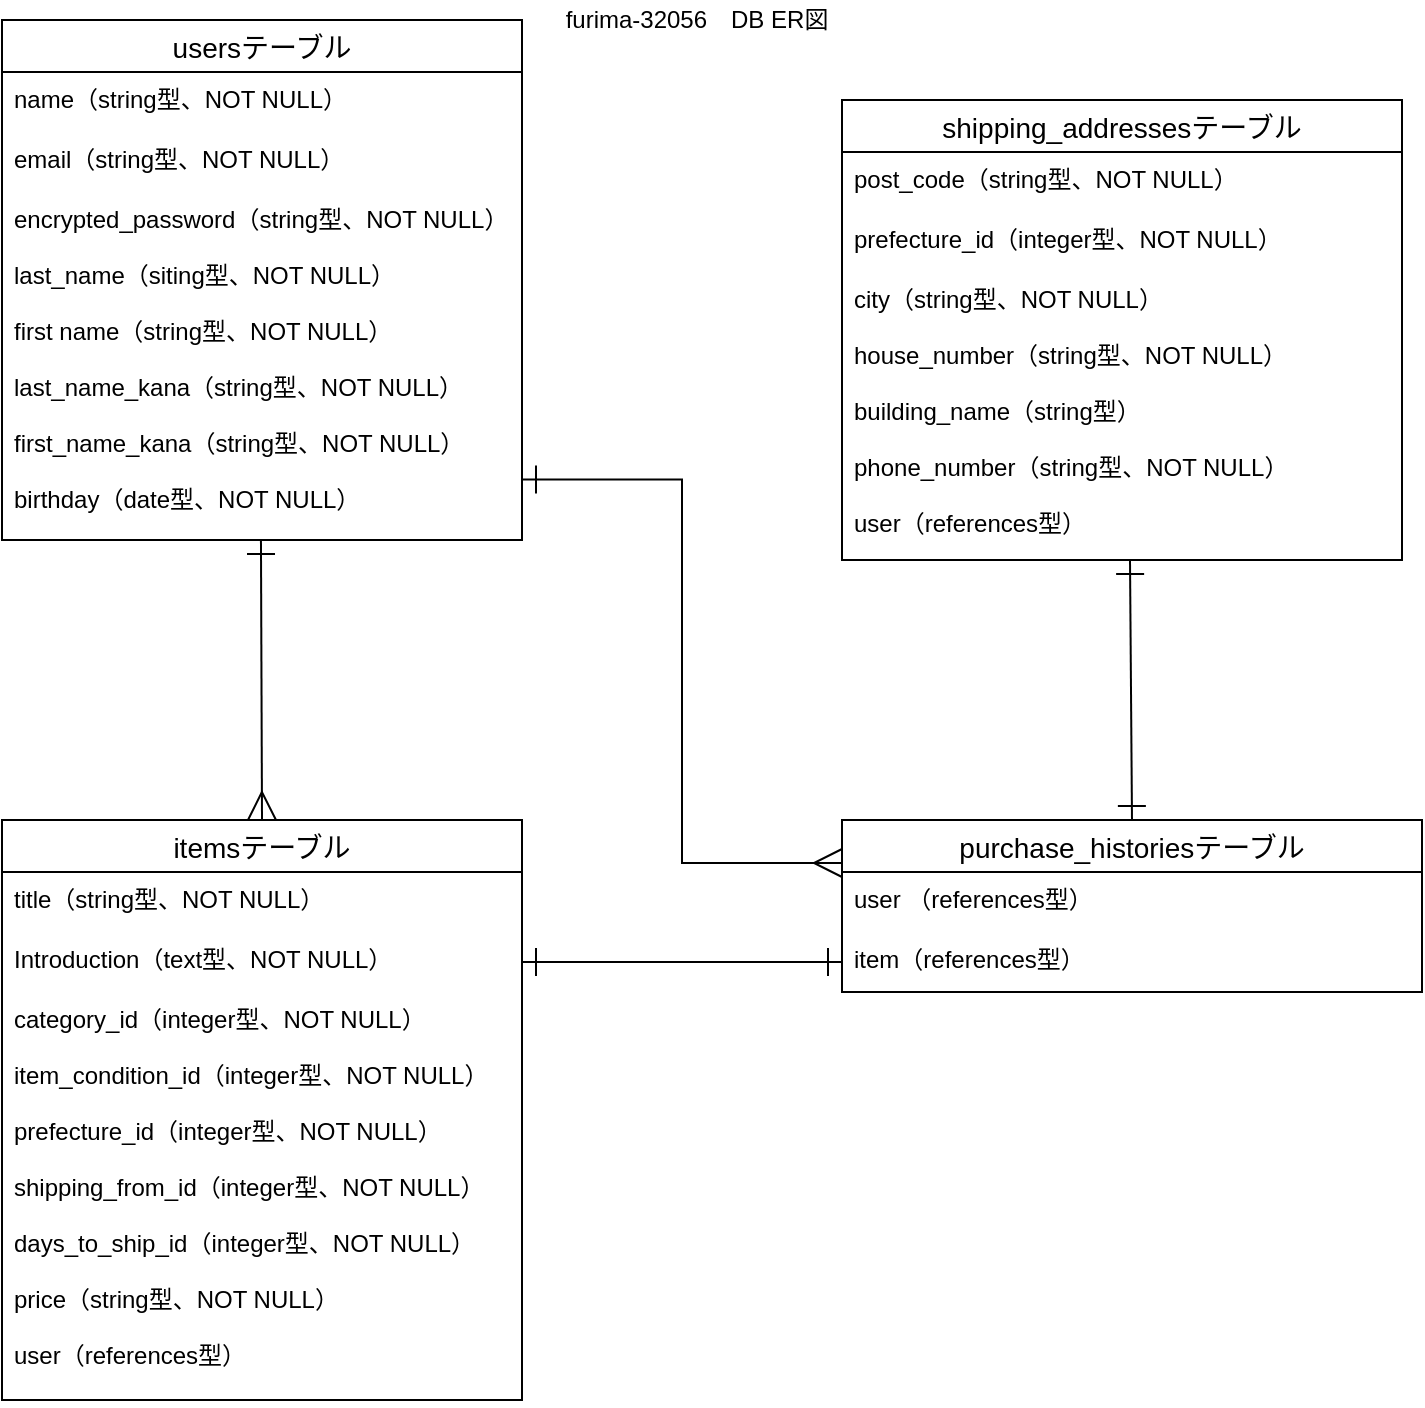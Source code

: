 <mxfile version="13.6.5">
    <diagram id="pAn4AHUUTgOaKvMXLmUd" name="ページ1">
        <mxGraphModel dx="1677" dy="680" grid="1" gridSize="10" guides="1" tooltips="1" connect="1" arrows="1" fold="1" page="1" pageScale="1" pageWidth="827" pageHeight="1169" math="0" shadow="0">
            <root>
                <mxCell id="0"/>
                <mxCell id="1" parent="0"/>
                <mxCell id="2" value="usersテーブル" style="swimlane;fontStyle=0;childLayout=stackLayout;horizontal=1;startSize=26;horizontalStack=0;resizeParent=1;resizeParentMax=0;resizeLast=0;collapsible=1;marginBottom=0;align=center;fontSize=14;" vertex="1" parent="1">
                    <mxGeometry x="-760" y="40" width="260" height="260" as="geometry"/>
                </mxCell>
                <mxCell id="3" value="name（string型、NOT NULL）&#10;" style="text;strokeColor=none;fillColor=none;spacingLeft=4;spacingRight=4;overflow=hidden;rotatable=0;points=[[0,0.5],[1,0.5]];portConstraint=eastwest;fontSize=12;" vertex="1" parent="2">
                    <mxGeometry y="26" width="260" height="30" as="geometry"/>
                </mxCell>
                <mxCell id="4" value="email（string型、NOT NULL）" style="text;strokeColor=none;fillColor=none;spacingLeft=4;spacingRight=4;overflow=hidden;rotatable=0;points=[[0,0.5],[1,0.5]];portConstraint=eastwest;fontSize=12;" vertex="1" parent="2">
                    <mxGeometry y="56" width="260" height="30" as="geometry"/>
                </mxCell>
                <mxCell id="5" value="encrypted_password（string型、NOT NULL）&#10;&#10;last_name（siting型、NOT NULL）&#10;&#10;first name（string型、NOT NULL）&#10;&#10;last_name_kana（string型、NOT NULL）&#10;&#10;first_name_kana（string型、NOT NULL）&#10;&#10;birthday（date型、NOT NULL）" style="text;strokeColor=none;fillColor=none;spacingLeft=4;spacingRight=4;overflow=hidden;rotatable=0;points=[[0,0.5],[1,0.5]];portConstraint=eastwest;fontSize=12;" vertex="1" parent="2">
                    <mxGeometry y="86" width="260" height="174" as="geometry"/>
                </mxCell>
                <mxCell id="36" style="edgeStyle=orthogonalEdgeStyle;rounded=0;jumpStyle=none;orthogonalLoop=1;jettySize=auto;html=1;exitX=0;exitY=0.25;exitDx=0;exitDy=0;entryX=1;entryY=0.826;entryDx=0;entryDy=0;entryPerimeter=0;startArrow=ERmany;startFill=0;startSize=12;sourcePerimeterSpacing=0;endArrow=ERone;endFill=0;endSize=12;targetPerimeterSpacing=0;" edge="1" parent="1" source="21" target="5">
                    <mxGeometry relative="1" as="geometry"/>
                </mxCell>
                <mxCell id="17" value="shipping_addressesテーブル" style="swimlane;fontStyle=0;childLayout=stackLayout;horizontal=1;startSize=26;horizontalStack=0;resizeParent=1;resizeParentMax=0;resizeLast=0;collapsible=1;marginBottom=0;align=center;fontSize=14;" vertex="1" parent="1">
                    <mxGeometry x="-340" y="80" width="280" height="230" as="geometry"/>
                </mxCell>
                <mxCell id="18" value="post_code（string型、NOT NULL）" style="text;strokeColor=none;fillColor=none;spacingLeft=4;spacingRight=4;overflow=hidden;rotatable=0;points=[[0,0.5],[1,0.5]];portConstraint=eastwest;fontSize=12;" vertex="1" parent="17">
                    <mxGeometry y="26" width="280" height="30" as="geometry"/>
                </mxCell>
                <mxCell id="19" value="prefecture_id（integer型、NOT NULL）" style="text;strokeColor=none;fillColor=none;spacingLeft=4;spacingRight=4;overflow=hidden;rotatable=0;points=[[0,0.5],[1,0.5]];portConstraint=eastwest;fontSize=12;" vertex="1" parent="17">
                    <mxGeometry y="56" width="280" height="30" as="geometry"/>
                </mxCell>
                <mxCell id="20" value="city（string型、NOT NULL）&#10;&#10;house_number（string型、NOT NULL）&#10;&#10;building_name（string型）&#10;&#10;phone_number（string型、NOT NULL）&#10;&#10;user（references型）" style="text;strokeColor=none;fillColor=none;spacingLeft=4;spacingRight=4;overflow=hidden;rotatable=0;points=[[0,0.5],[1,0.5]];portConstraint=eastwest;fontSize=12;" vertex="1" parent="17">
                    <mxGeometry y="86" width="280" height="144" as="geometry"/>
                </mxCell>
                <mxCell id="51" style="edgeStyle=none;rounded=0;jumpStyle=none;orthogonalLoop=1;jettySize=auto;html=1;exitX=0.5;exitY=0;exitDx=0;exitDy=0;startArrow=ERone;startFill=0;startSize=12;sourcePerimeterSpacing=0;endArrow=ERone;endFill=0;endSize=12;targetPerimeterSpacing=0;" edge="1" parent="1" source="21">
                    <mxGeometry relative="1" as="geometry">
                        <mxPoint x="-196" y="310" as="targetPoint"/>
                    </mxGeometry>
                </mxCell>
                <mxCell id="21" value="purchase_historiesテーブル" style="swimlane;fontStyle=0;childLayout=stackLayout;horizontal=1;startSize=26;horizontalStack=0;resizeParent=1;resizeParentMax=0;resizeLast=0;collapsible=1;marginBottom=0;align=center;fontSize=14;" vertex="1" parent="1">
                    <mxGeometry x="-340" y="440" width="290" height="86" as="geometry"/>
                </mxCell>
                <mxCell id="22" value="user （references型）" style="text;strokeColor=none;fillColor=none;spacingLeft=4;spacingRight=4;overflow=hidden;rotatable=0;points=[[0,0.5],[1,0.5]];portConstraint=eastwest;fontSize=12;" vertex="1" parent="21">
                    <mxGeometry y="26" width="290" height="30" as="geometry"/>
                </mxCell>
                <mxCell id="23" value="item（references型）" style="text;strokeColor=none;fillColor=none;spacingLeft=4;spacingRight=4;overflow=hidden;rotatable=0;points=[[0,0.5],[1,0.5]];portConstraint=eastwest;fontSize=12;" vertex="1" parent="21">
                    <mxGeometry y="56" width="290" height="30" as="geometry"/>
                </mxCell>
                <mxCell id="41" style="edgeStyle=none;rounded=0;jumpStyle=none;orthogonalLoop=1;jettySize=auto;html=1;exitX=1;exitY=0.5;exitDx=0;exitDy=0;entryX=0;entryY=0.5;entryDx=0;entryDy=0;startArrow=ERone;startFill=0;startSize=12;sourcePerimeterSpacing=0;endArrow=ERone;endFill=0;endSize=12;targetPerimeterSpacing=0;" edge="1" parent="1" source="8" target="23">
                    <mxGeometry relative="1" as="geometry"/>
                </mxCell>
                <mxCell id="56" value="furima-32056　DB ER図" style="text;html=1;align=center;verticalAlign=middle;resizable=0;points=[];autosize=1;" vertex="1" parent="1">
                    <mxGeometry x="-488" y="30" width="150" height="20" as="geometry"/>
                </mxCell>
                <mxCell id="43" value="" style="endArrow=ERone;html=1;startArrow=ERmany;startFill=0;endFill=0;endSize=12;startSize=12;exitX=0.5;exitY=0;exitDx=0;exitDy=0;entryX=0.498;entryY=1;entryDx=0;entryDy=0;entryPerimeter=0;" edge="1" parent="1" source="6" target="5">
                    <mxGeometry width="50" height="50" relative="1" as="geometry">
                        <mxPoint x="-630" y="420" as="sourcePoint"/>
                        <mxPoint x="-630.5" y="350" as="targetPoint"/>
                    </mxGeometry>
                </mxCell>
                <mxCell id="6" value="itemsテーブル" style="swimlane;fontStyle=0;childLayout=stackLayout;horizontal=1;startSize=26;horizontalStack=0;resizeParent=1;resizeParentMax=0;resizeLast=0;collapsible=1;marginBottom=0;align=center;fontSize=14;direction=east;" vertex="1" parent="1">
                    <mxGeometry x="-760" y="440" width="260" height="290" as="geometry"/>
                </mxCell>
                <mxCell id="7" value="title（string型、NOT NULL）" style="text;strokeColor=none;fillColor=none;spacingLeft=4;spacingRight=4;overflow=hidden;rotatable=0;points=[[0,0.5],[1,0.5]];portConstraint=eastwest;fontSize=12;" vertex="1" parent="6">
                    <mxGeometry y="26" width="260" height="30" as="geometry"/>
                </mxCell>
                <mxCell id="8" value="Introduction（text型、NOT NULL）&#10;" style="text;strokeColor=none;fillColor=none;spacingLeft=4;spacingRight=4;overflow=hidden;rotatable=0;points=[[0,0.5],[1,0.5]];portConstraint=eastwest;fontSize=12;" vertex="1" parent="6">
                    <mxGeometry y="56" width="260" height="30" as="geometry"/>
                </mxCell>
                <mxCell id="9" value="category_id（integer型、NOT NULL）&#10;&#10;item_condition_id（integer型、NOT NULL）&#10;&#10;prefecture_id（integer型、NOT NULL）&#10;&#10;shipping_from_id（integer型、NOT NULL）&#10;&#10;days_to_ship_id（integer型、NOT NULL）&#10;&#10;price（string型、NOT NULL）&#10;&#10;user（references型）&#10;&#10;&#10;&#10;&#10;&#10;" style="text;strokeColor=none;fillColor=none;spacingLeft=4;spacingRight=4;overflow=hidden;rotatable=0;points=[[0,0.5],[1,0.5]];portConstraint=eastwest;fontSize=12;" vertex="1" parent="6">
                    <mxGeometry y="86" width="260" height="204" as="geometry"/>
                </mxCell>
            </root>
        </mxGraphModel>
    </diagram>
</mxfile>